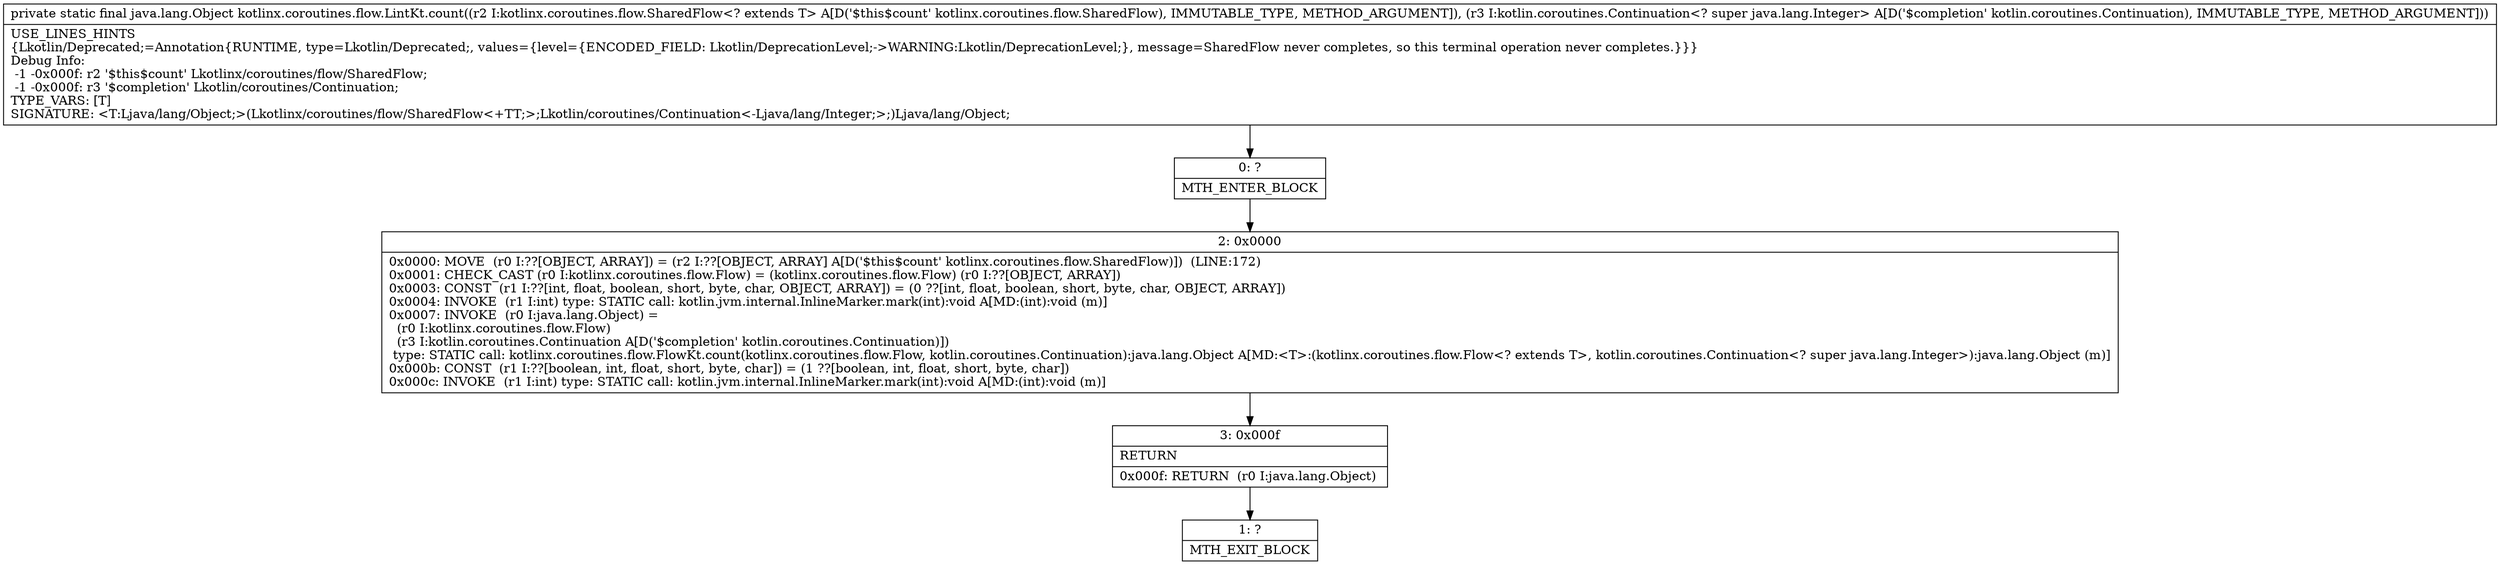 digraph "CFG forkotlinx.coroutines.flow.LintKt.count(Lkotlinx\/coroutines\/flow\/SharedFlow;Lkotlin\/coroutines\/Continuation;)Ljava\/lang\/Object;" {
Node_0 [shape=record,label="{0\:\ ?|MTH_ENTER_BLOCK\l}"];
Node_2 [shape=record,label="{2\:\ 0x0000|0x0000: MOVE  (r0 I:??[OBJECT, ARRAY]) = (r2 I:??[OBJECT, ARRAY] A[D('$this$count' kotlinx.coroutines.flow.SharedFlow)])  (LINE:172)\l0x0001: CHECK_CAST (r0 I:kotlinx.coroutines.flow.Flow) = (kotlinx.coroutines.flow.Flow) (r0 I:??[OBJECT, ARRAY]) \l0x0003: CONST  (r1 I:??[int, float, boolean, short, byte, char, OBJECT, ARRAY]) = (0 ??[int, float, boolean, short, byte, char, OBJECT, ARRAY]) \l0x0004: INVOKE  (r1 I:int) type: STATIC call: kotlin.jvm.internal.InlineMarker.mark(int):void A[MD:(int):void (m)]\l0x0007: INVOKE  (r0 I:java.lang.Object) = \l  (r0 I:kotlinx.coroutines.flow.Flow)\l  (r3 I:kotlin.coroutines.Continuation A[D('$completion' kotlin.coroutines.Continuation)])\l type: STATIC call: kotlinx.coroutines.flow.FlowKt.count(kotlinx.coroutines.flow.Flow, kotlin.coroutines.Continuation):java.lang.Object A[MD:\<T\>:(kotlinx.coroutines.flow.Flow\<? extends T\>, kotlin.coroutines.Continuation\<? super java.lang.Integer\>):java.lang.Object (m)]\l0x000b: CONST  (r1 I:??[boolean, int, float, short, byte, char]) = (1 ??[boolean, int, float, short, byte, char]) \l0x000c: INVOKE  (r1 I:int) type: STATIC call: kotlin.jvm.internal.InlineMarker.mark(int):void A[MD:(int):void (m)]\l}"];
Node_3 [shape=record,label="{3\:\ 0x000f|RETURN\l|0x000f: RETURN  (r0 I:java.lang.Object) \l}"];
Node_1 [shape=record,label="{1\:\ ?|MTH_EXIT_BLOCK\l}"];
MethodNode[shape=record,label="{private static final java.lang.Object kotlinx.coroutines.flow.LintKt.count((r2 I:kotlinx.coroutines.flow.SharedFlow\<? extends T\> A[D('$this$count' kotlinx.coroutines.flow.SharedFlow), IMMUTABLE_TYPE, METHOD_ARGUMENT]), (r3 I:kotlin.coroutines.Continuation\<? super java.lang.Integer\> A[D('$completion' kotlin.coroutines.Continuation), IMMUTABLE_TYPE, METHOD_ARGUMENT]))  | USE_LINES_HINTS\l\{Lkotlin\/Deprecated;=Annotation\{RUNTIME, type=Lkotlin\/Deprecated;, values=\{level=\{ENCODED_FIELD: Lkotlin\/DeprecationLevel;\-\>WARNING:Lkotlin\/DeprecationLevel;\}, message=SharedFlow never completes, so this terminal operation never completes.\}\}\}\lDebug Info:\l  \-1 \-0x000f: r2 '$this$count' Lkotlinx\/coroutines\/flow\/SharedFlow;\l  \-1 \-0x000f: r3 '$completion' Lkotlin\/coroutines\/Continuation;\lTYPE_VARS: [T]\lSIGNATURE: \<T:Ljava\/lang\/Object;\>(Lkotlinx\/coroutines\/flow\/SharedFlow\<+TT;\>;Lkotlin\/coroutines\/Continuation\<\-Ljava\/lang\/Integer;\>;)Ljava\/lang\/Object;\l}"];
MethodNode -> Node_0;Node_0 -> Node_2;
Node_2 -> Node_3;
Node_3 -> Node_1;
}

